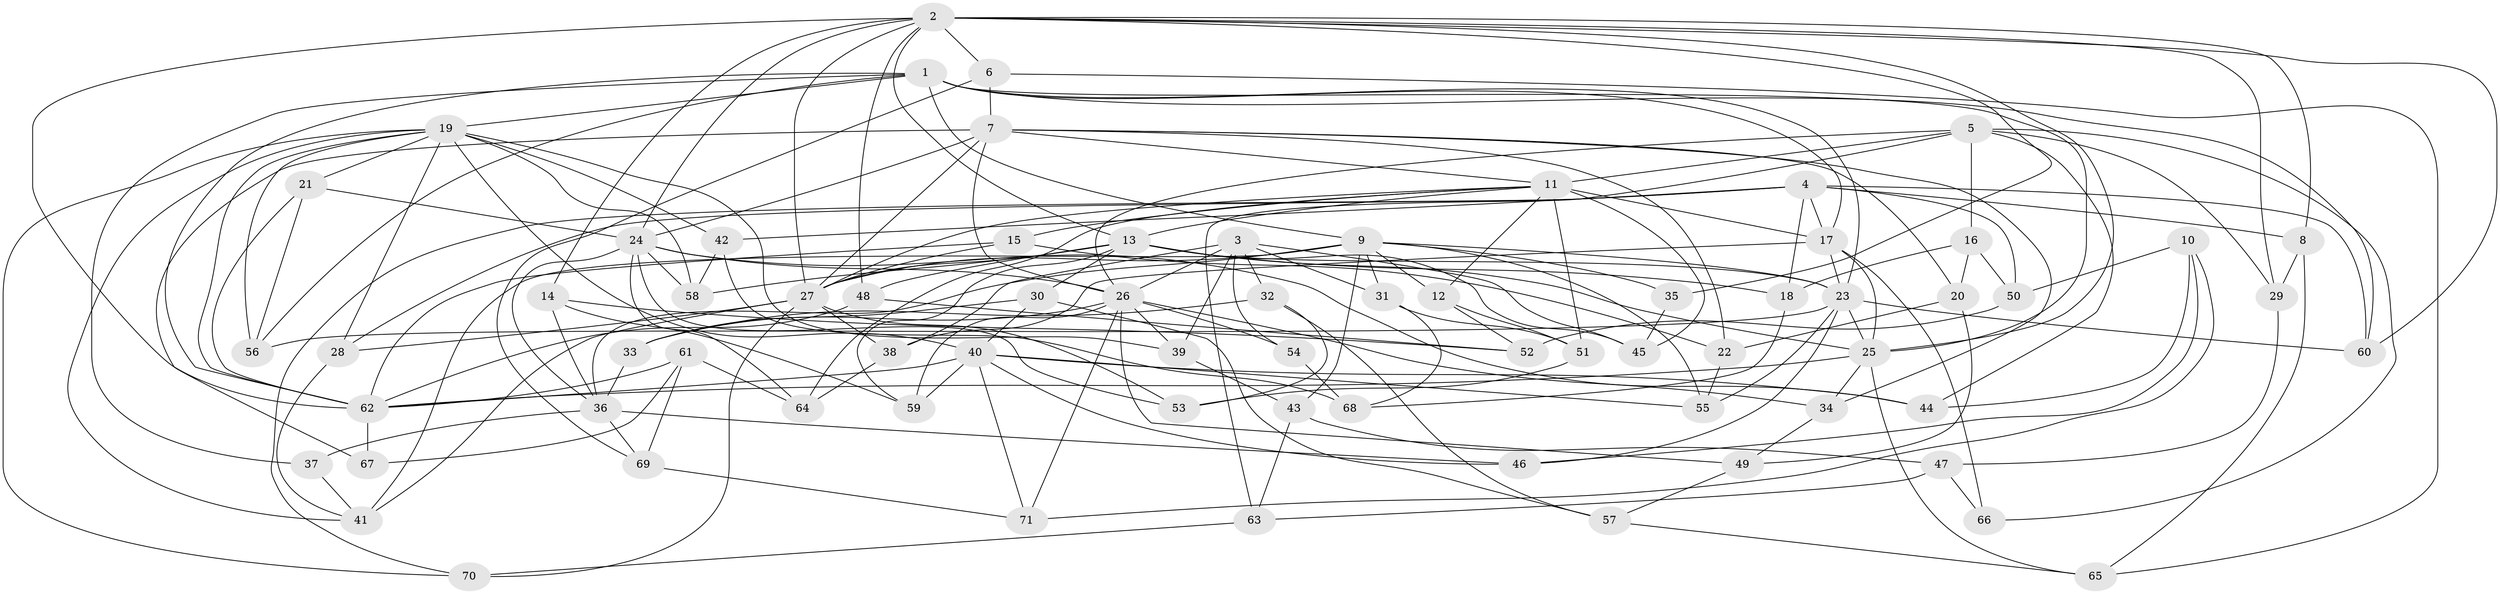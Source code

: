// original degree distribution, {4: 1.0}
// Generated by graph-tools (version 1.1) at 2025/38/03/09/25 02:38:18]
// undirected, 71 vertices, 189 edges
graph export_dot {
graph [start="1"]
  node [color=gray90,style=filled];
  1;
  2;
  3;
  4;
  5;
  6;
  7;
  8;
  9;
  10;
  11;
  12;
  13;
  14;
  15;
  16;
  17;
  18;
  19;
  20;
  21;
  22;
  23;
  24;
  25;
  26;
  27;
  28;
  29;
  30;
  31;
  32;
  33;
  34;
  35;
  36;
  37;
  38;
  39;
  40;
  41;
  42;
  43;
  44;
  45;
  46;
  47;
  48;
  49;
  50;
  51;
  52;
  53;
  54;
  55;
  56;
  57;
  58;
  59;
  60;
  61;
  62;
  63;
  64;
  65;
  66;
  67;
  68;
  69;
  70;
  71;
  1 -- 9 [weight=1.0];
  1 -- 17 [weight=1.0];
  1 -- 19 [weight=1.0];
  1 -- 23 [weight=1.0];
  1 -- 25 [weight=1.0];
  1 -- 37 [weight=2.0];
  1 -- 56 [weight=1.0];
  1 -- 60 [weight=1.0];
  1 -- 62 [weight=1.0];
  2 -- 6 [weight=1.0];
  2 -- 8 [weight=1.0];
  2 -- 13 [weight=1.0];
  2 -- 14 [weight=1.0];
  2 -- 24 [weight=1.0];
  2 -- 25 [weight=1.0];
  2 -- 27 [weight=1.0];
  2 -- 29 [weight=1.0];
  2 -- 35 [weight=1.0];
  2 -- 48 [weight=1.0];
  2 -- 60 [weight=1.0];
  2 -- 62 [weight=1.0];
  3 -- 26 [weight=1.0];
  3 -- 31 [weight=1.0];
  3 -- 32 [weight=1.0];
  3 -- 38 [weight=1.0];
  3 -- 39 [weight=1.0];
  3 -- 45 [weight=1.0];
  3 -- 54 [weight=2.0];
  4 -- 8 [weight=1.0];
  4 -- 17 [weight=1.0];
  4 -- 18 [weight=1.0];
  4 -- 28 [weight=1.0];
  4 -- 42 [weight=1.0];
  4 -- 50 [weight=1.0];
  4 -- 60 [weight=1.0];
  4 -- 70 [weight=1.0];
  5 -- 11 [weight=2.0];
  5 -- 16 [weight=1.0];
  5 -- 26 [weight=1.0];
  5 -- 29 [weight=1.0];
  5 -- 44 [weight=1.0];
  5 -- 63 [weight=1.0];
  5 -- 66 [weight=1.0];
  6 -- 7 [weight=1.0];
  6 -- 65 [weight=1.0];
  6 -- 69 [weight=1.0];
  7 -- 11 [weight=1.0];
  7 -- 20 [weight=1.0];
  7 -- 22 [weight=1.0];
  7 -- 24 [weight=2.0];
  7 -- 26 [weight=1.0];
  7 -- 27 [weight=1.0];
  7 -- 34 [weight=1.0];
  7 -- 67 [weight=1.0];
  8 -- 29 [weight=1.0];
  8 -- 65 [weight=1.0];
  9 -- 12 [weight=1.0];
  9 -- 23 [weight=1.0];
  9 -- 27 [weight=1.0];
  9 -- 31 [weight=1.0];
  9 -- 35 [weight=2.0];
  9 -- 36 [weight=1.0];
  9 -- 41 [weight=2.0];
  9 -- 43 [weight=1.0];
  9 -- 55 [weight=1.0];
  10 -- 44 [weight=1.0];
  10 -- 46 [weight=1.0];
  10 -- 50 [weight=1.0];
  10 -- 71 [weight=1.0];
  11 -- 12 [weight=1.0];
  11 -- 13 [weight=1.0];
  11 -- 15 [weight=1.0];
  11 -- 17 [weight=2.0];
  11 -- 27 [weight=1.0];
  11 -- 45 [weight=1.0];
  11 -- 51 [weight=1.0];
  11 -- 64 [weight=1.0];
  12 -- 51 [weight=1.0];
  12 -- 52 [weight=1.0];
  13 -- 18 [weight=1.0];
  13 -- 23 [weight=1.0];
  13 -- 25 [weight=1.0];
  13 -- 27 [weight=2.0];
  13 -- 30 [weight=1.0];
  13 -- 45 [weight=1.0];
  13 -- 48 [weight=1.0];
  13 -- 58 [weight=1.0];
  13 -- 59 [weight=1.0];
  14 -- 36 [weight=1.0];
  14 -- 52 [weight=1.0];
  14 -- 59 [weight=1.0];
  15 -- 22 [weight=1.0];
  15 -- 27 [weight=1.0];
  15 -- 62 [weight=1.0];
  16 -- 18 [weight=1.0];
  16 -- 20 [weight=1.0];
  16 -- 50 [weight=1.0];
  17 -- 23 [weight=2.0];
  17 -- 25 [weight=1.0];
  17 -- 38 [weight=1.0];
  17 -- 66 [weight=2.0];
  18 -- 68 [weight=1.0];
  19 -- 21 [weight=1.0];
  19 -- 28 [weight=1.0];
  19 -- 39 [weight=1.0];
  19 -- 40 [weight=2.0];
  19 -- 41 [weight=1.0];
  19 -- 42 [weight=1.0];
  19 -- 56 [weight=1.0];
  19 -- 58 [weight=1.0];
  19 -- 62 [weight=1.0];
  19 -- 70 [weight=1.0];
  20 -- 22 [weight=1.0];
  20 -- 49 [weight=1.0];
  21 -- 24 [weight=1.0];
  21 -- 56 [weight=1.0];
  21 -- 62 [weight=1.0];
  22 -- 55 [weight=1.0];
  23 -- 25 [weight=1.0];
  23 -- 46 [weight=1.0];
  23 -- 55 [weight=1.0];
  23 -- 56 [weight=1.0];
  23 -- 60 [weight=1.0];
  24 -- 26 [weight=2.0];
  24 -- 36 [weight=2.0];
  24 -- 44 [weight=1.0];
  24 -- 53 [weight=1.0];
  24 -- 58 [weight=1.0];
  24 -- 64 [weight=1.0];
  25 -- 34 [weight=1.0];
  25 -- 62 [weight=1.0];
  25 -- 65 [weight=1.0];
  26 -- 33 [weight=1.0];
  26 -- 34 [weight=1.0];
  26 -- 39 [weight=1.0];
  26 -- 49 [weight=1.0];
  26 -- 54 [weight=1.0];
  26 -- 59 [weight=1.0];
  26 -- 71 [weight=1.0];
  27 -- 28 [weight=1.0];
  27 -- 38 [weight=1.0];
  27 -- 41 [weight=1.0];
  27 -- 53 [weight=1.0];
  27 -- 70 [weight=1.0];
  28 -- 41 [weight=1.0];
  29 -- 47 [weight=1.0];
  30 -- 33 [weight=1.0];
  30 -- 40 [weight=1.0];
  30 -- 57 [weight=1.0];
  31 -- 51 [weight=1.0];
  31 -- 68 [weight=1.0];
  32 -- 33 [weight=1.0];
  32 -- 53 [weight=1.0];
  32 -- 57 [weight=1.0];
  33 -- 36 [weight=1.0];
  34 -- 49 [weight=1.0];
  35 -- 45 [weight=1.0];
  36 -- 37 [weight=1.0];
  36 -- 46 [weight=1.0];
  36 -- 69 [weight=1.0];
  37 -- 41 [weight=1.0];
  38 -- 64 [weight=1.0];
  39 -- 43 [weight=1.0];
  40 -- 44 [weight=1.0];
  40 -- 46 [weight=1.0];
  40 -- 55 [weight=1.0];
  40 -- 59 [weight=1.0];
  40 -- 62 [weight=2.0];
  40 -- 71 [weight=1.0];
  42 -- 58 [weight=1.0];
  42 -- 68 [weight=1.0];
  43 -- 47 [weight=1.0];
  43 -- 63 [weight=1.0];
  47 -- 63 [weight=1.0];
  47 -- 66 [weight=1.0];
  48 -- 52 [weight=1.0];
  48 -- 62 [weight=1.0];
  49 -- 57 [weight=1.0];
  50 -- 52 [weight=1.0];
  51 -- 53 [weight=1.0];
  54 -- 68 [weight=1.0];
  57 -- 65 [weight=1.0];
  61 -- 62 [weight=1.0];
  61 -- 64 [weight=1.0];
  61 -- 67 [weight=1.0];
  61 -- 69 [weight=1.0];
  62 -- 67 [weight=2.0];
  63 -- 70 [weight=1.0];
  69 -- 71 [weight=1.0];
}
